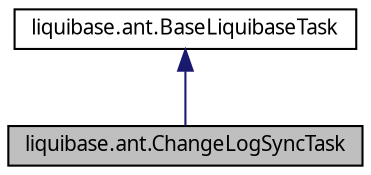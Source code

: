 digraph G
{
  edge [fontname="FreeSans.ttf",fontsize=10,labelfontname="FreeSans.ttf",labelfontsize=10];
  node [fontname="FreeSans.ttf",fontsize=10,shape=record];
  Node1 [label="liquibase.ant.ChangeLogSyncTask",height=0.2,width=0.4,color="black", fillcolor="grey75", style="filled" fontcolor="black"];
  Node2 -> Node1 [dir=back,color="midnightblue",fontsize=10,style="solid",fontname="FreeSans.ttf"];
  Node2 [label="liquibase.ant.BaseLiquibaseTask",height=0.2,width=0.4,color="black", fillcolor="white", style="filled",URL="$classliquibase_1_1ant_1_1_base_liquibase_task.html",tooltip="Base class for all Ant LiquiBase tasks."];
}
